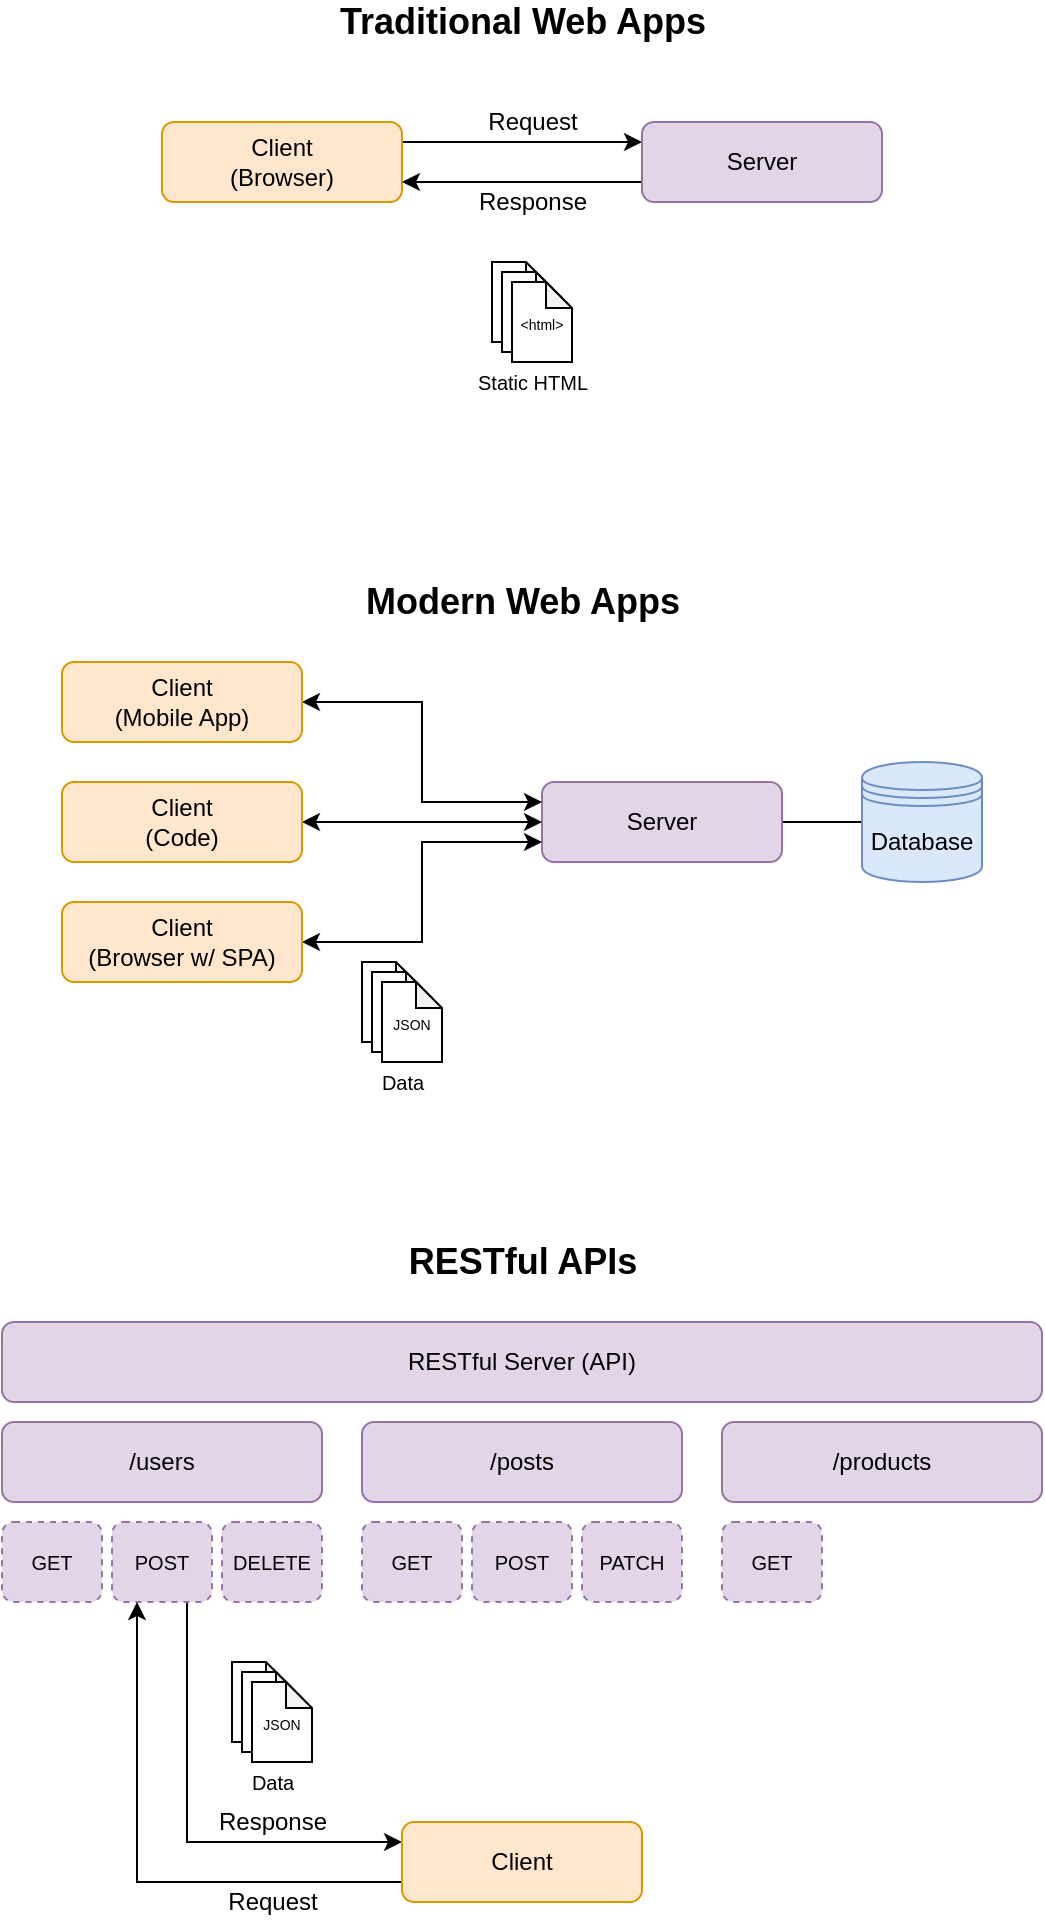<mxfile version="13.0.3" type="device"><diagram id="HkDn6iHgj4arewDtI4Fl" name="Page-1"><mxGraphModel dx="786" dy="614" grid="1" gridSize="10" guides="1" tooltips="1" connect="1" arrows="1" fold="1" page="1" pageScale="1" pageWidth="600" pageHeight="1200" math="0" shadow="0"><root><mxCell id="0"/><mxCell id="1" parent="0"/><mxCell id="duD5OmIG04W0Pr_65O60-3" style="edgeStyle=orthogonalEdgeStyle;rounded=0;orthogonalLoop=1;jettySize=auto;html=1;exitX=1;exitY=0.25;exitDx=0;exitDy=0;entryX=0;entryY=0.25;entryDx=0;entryDy=0;" edge="1" parent="1" source="duD5OmIG04W0Pr_65O60-1" target="duD5OmIG04W0Pr_65O60-2"><mxGeometry relative="1" as="geometry"/></mxCell><mxCell id="duD5OmIG04W0Pr_65O60-1" value="Client&lt;br&gt;(Browser)" style="rounded=1;whiteSpace=wrap;html=1;fillColor=#ffe6cc;strokeColor=#d79b00;" vertex="1" parent="1"><mxGeometry x="120" y="80" width="120" height="40" as="geometry"/></mxCell><mxCell id="duD5OmIG04W0Pr_65O60-4" style="edgeStyle=orthogonalEdgeStyle;rounded=0;orthogonalLoop=1;jettySize=auto;html=1;exitX=0;exitY=0.75;exitDx=0;exitDy=0;entryX=1;entryY=0.75;entryDx=0;entryDy=0;" edge="1" parent="1" source="duD5OmIG04W0Pr_65O60-2" target="duD5OmIG04W0Pr_65O60-1"><mxGeometry relative="1" as="geometry"/></mxCell><mxCell id="duD5OmIG04W0Pr_65O60-2" value="Server" style="rounded=1;whiteSpace=wrap;html=1;fillColor=#e1d5e7;strokeColor=#9673a6;" vertex="1" parent="1"><mxGeometry x="360" y="80" width="120" height="40" as="geometry"/></mxCell><mxCell id="duD5OmIG04W0Pr_65O60-7" value="Request" style="text;html=1;align=center;verticalAlign=middle;resizable=0;points=[];autosize=1;" vertex="1" parent="1"><mxGeometry x="275" y="70" width="60" height="20" as="geometry"/></mxCell><mxCell id="duD5OmIG04W0Pr_65O60-8" value="Response" style="text;html=1;align=center;verticalAlign=middle;resizable=0;points=[];autosize=1;" vertex="1" parent="1"><mxGeometry x="270" y="110" width="70" height="20" as="geometry"/></mxCell><mxCell id="duD5OmIG04W0Pr_65O60-15" value="&lt;b&gt;&lt;font style=&quot;font-size: 18px&quot;&gt;Traditional Web Apps&lt;/font&gt;&lt;/b&gt;" style="text;html=1;align=center;verticalAlign=middle;resizable=0;points=[];autosize=1;" vertex="1" parent="1"><mxGeometry x="200" y="20" width="200" height="20" as="geometry"/></mxCell><mxCell id="duD5OmIG04W0Pr_65O60-18" style="edgeStyle=orthogonalEdgeStyle;rounded=0;orthogonalLoop=1;jettySize=auto;html=1;exitX=1;exitY=0.5;exitDx=0;exitDy=0;entryX=0;entryY=0.5;entryDx=0;entryDy=0;endArrow=none;endFill=0;" edge="1" parent="1" source="duD5OmIG04W0Pr_65O60-16" target="duD5OmIG04W0Pr_65O60-17"><mxGeometry relative="1" as="geometry"/></mxCell><mxCell id="duD5OmIG04W0Pr_65O60-16" value="Server" style="rounded=1;whiteSpace=wrap;html=1;fillColor=#e1d5e7;strokeColor=#9673a6;" vertex="1" parent="1"><mxGeometry x="310" y="410" width="120" height="40" as="geometry"/></mxCell><mxCell id="duD5OmIG04W0Pr_65O60-17" value="Database" style="shape=datastore;whiteSpace=wrap;html=1;fillColor=#dae8fc;strokeColor=#6c8ebf;" vertex="1" parent="1"><mxGeometry x="470" y="400" width="60" height="60" as="geometry"/></mxCell><mxCell id="duD5OmIG04W0Pr_65O60-22" style="edgeStyle=orthogonalEdgeStyle;rounded=0;orthogonalLoop=1;jettySize=auto;html=1;exitX=1;exitY=0.5;exitDx=0;exitDy=0;entryX=0;entryY=0.25;entryDx=0;entryDy=0;endArrow=classic;endFill=1;startArrow=classic;startFill=1;" edge="1" parent="1" source="duD5OmIG04W0Pr_65O60-19" target="duD5OmIG04W0Pr_65O60-16"><mxGeometry relative="1" as="geometry"/></mxCell><mxCell id="duD5OmIG04W0Pr_65O60-19" value="Client&lt;br&gt;(Mobile App)" style="rounded=1;whiteSpace=wrap;html=1;fillColor=#ffe6cc;strokeColor=#d79b00;" vertex="1" parent="1"><mxGeometry x="70" y="350" width="120" height="40" as="geometry"/></mxCell><mxCell id="duD5OmIG04W0Pr_65O60-23" style="edgeStyle=orthogonalEdgeStyle;rounded=0;orthogonalLoop=1;jettySize=auto;html=1;exitX=1;exitY=0.5;exitDx=0;exitDy=0;endArrow=classic;endFill=1;startArrow=classic;startFill=1;" edge="1" parent="1" source="duD5OmIG04W0Pr_65O60-20" target="duD5OmIG04W0Pr_65O60-16"><mxGeometry relative="1" as="geometry"/></mxCell><mxCell id="duD5OmIG04W0Pr_65O60-20" value="Client&lt;br&gt;(Code)" style="rounded=1;whiteSpace=wrap;html=1;fillColor=#ffe6cc;strokeColor=#d79b00;" vertex="1" parent="1"><mxGeometry x="70" y="410" width="120" height="40" as="geometry"/></mxCell><mxCell id="duD5OmIG04W0Pr_65O60-24" style="edgeStyle=orthogonalEdgeStyle;rounded=0;orthogonalLoop=1;jettySize=auto;html=1;exitX=1;exitY=0.5;exitDx=0;exitDy=0;entryX=0;entryY=0.75;entryDx=0;entryDy=0;endArrow=classic;endFill=1;startArrow=classic;startFill=1;" edge="1" parent="1" source="duD5OmIG04W0Pr_65O60-21" target="duD5OmIG04W0Pr_65O60-16"><mxGeometry relative="1" as="geometry"/></mxCell><mxCell id="duD5OmIG04W0Pr_65O60-21" value="Client&lt;br&gt;(Browser w/ SPA)" style="rounded=1;whiteSpace=wrap;html=1;fillColor=#ffe6cc;strokeColor=#d79b00;" vertex="1" parent="1"><mxGeometry x="70" y="470" width="120" height="40" as="geometry"/></mxCell><mxCell id="duD5OmIG04W0Pr_65O60-26" value="" style="group" vertex="1" connectable="0" parent="1"><mxGeometry x="270" y="150" width="70" height="70" as="geometry"/></mxCell><mxCell id="duD5OmIG04W0Pr_65O60-14" value="" style="group" vertex="1" connectable="0" parent="duD5OmIG04W0Pr_65O60-26"><mxGeometry x="15" width="40" height="50" as="geometry"/></mxCell><mxCell id="duD5OmIG04W0Pr_65O60-9" value="&lt;font style=&quot;font-size: 7px&quot;&gt;&amp;lt;html&amp;gt;&lt;/font&gt;" style="shape=note;whiteSpace=wrap;html=1;backgroundOutline=1;darkOpacity=0.05;size=13;" vertex="1" parent="duD5OmIG04W0Pr_65O60-14"><mxGeometry width="30" height="40" as="geometry"/></mxCell><mxCell id="duD5OmIG04W0Pr_65O60-12" value="&lt;font style=&quot;font-size: 7px&quot;&gt;&amp;lt;html&amp;gt;&lt;/font&gt;" style="shape=note;whiteSpace=wrap;html=1;backgroundOutline=1;darkOpacity=0.05;size=13;" vertex="1" parent="duD5OmIG04W0Pr_65O60-14"><mxGeometry x="5" y="5" width="30" height="40" as="geometry"/></mxCell><mxCell id="duD5OmIG04W0Pr_65O60-13" value="&lt;font style=&quot;font-size: 7px&quot;&gt;&amp;lt;html&amp;gt;&lt;/font&gt;" style="shape=note;whiteSpace=wrap;html=1;backgroundOutline=1;darkOpacity=0.05;size=13;" vertex="1" parent="duD5OmIG04W0Pr_65O60-14"><mxGeometry x="10" y="10" width="30" height="40" as="geometry"/></mxCell><mxCell id="duD5OmIG04W0Pr_65O60-25" value="&lt;font style=&quot;font-size: 10px&quot;&gt;Static HTML&lt;/font&gt;" style="text;html=1;align=center;verticalAlign=middle;resizable=0;points=[];autosize=1;" vertex="1" parent="duD5OmIG04W0Pr_65O60-26"><mxGeometry y="50" width="70" height="20" as="geometry"/></mxCell><mxCell id="duD5OmIG04W0Pr_65O60-40" value="&lt;b&gt;&lt;font style=&quot;font-size: 18px&quot;&gt;Modern Web Apps&lt;/font&gt;&lt;/b&gt;" style="text;html=1;align=center;verticalAlign=middle;resizable=0;points=[];autosize=1;" vertex="1" parent="1"><mxGeometry x="215" y="310" width="170" height="20" as="geometry"/></mxCell><mxCell id="duD5OmIG04W0Pr_65O60-43" value="&lt;b&gt;&lt;font style=&quot;font-size: 18px&quot;&gt;RESTful APIs&lt;/font&gt;&lt;/b&gt;" style="text;html=1;align=center;verticalAlign=middle;resizable=0;points=[];autosize=1;" vertex="1" parent="1"><mxGeometry x="235" y="640" width="130" height="20" as="geometry"/></mxCell><mxCell id="duD5OmIG04W0Pr_65O60-44" value="RESTful Server (API)" style="rounded=1;whiteSpace=wrap;html=1;fillColor=#e1d5e7;strokeColor=#9673a6;" vertex="1" parent="1"><mxGeometry x="40" y="680" width="520" height="40" as="geometry"/></mxCell><mxCell id="duD5OmIG04W0Pr_65O60-45" value="/users" style="rounded=1;whiteSpace=wrap;html=1;fillColor=#e1d5e7;strokeColor=#9673a6;" vertex="1" parent="1"><mxGeometry x="40" y="730" width="160" height="40" as="geometry"/></mxCell><mxCell id="duD5OmIG04W0Pr_65O60-46" value="/posts" style="rounded=1;whiteSpace=wrap;html=1;fillColor=#e1d5e7;strokeColor=#9673a6;" vertex="1" parent="1"><mxGeometry x="220" y="730" width="160" height="40" as="geometry"/></mxCell><mxCell id="duD5OmIG04W0Pr_65O60-47" value="/products" style="rounded=1;whiteSpace=wrap;html=1;fillColor=#e1d5e7;strokeColor=#9673a6;" vertex="1" parent="1"><mxGeometry x="400" y="730" width="160" height="40" as="geometry"/></mxCell><mxCell id="duD5OmIG04W0Pr_65O60-48" value="&lt;font style=&quot;font-size: 10px&quot;&gt;GET&lt;/font&gt;" style="rounded=1;whiteSpace=wrap;html=1;fillColor=#e1d5e7;strokeColor=#9673a6;dashed=1;" vertex="1" parent="1"><mxGeometry x="40" y="780" width="50" height="40" as="geometry"/></mxCell><mxCell id="duD5OmIG04W0Pr_65O60-49" value="&lt;font style=&quot;font-size: 10px&quot;&gt;DELETE&lt;/font&gt;" style="rounded=1;whiteSpace=wrap;html=1;fillColor=#e1d5e7;strokeColor=#9673a6;dashed=1;" vertex="1" parent="1"><mxGeometry x="150" y="780" width="50" height="40" as="geometry"/></mxCell><mxCell id="duD5OmIG04W0Pr_65O60-60" style="edgeStyle=orthogonalEdgeStyle;rounded=0;orthogonalLoop=1;jettySize=auto;html=1;exitX=0.75;exitY=1;exitDx=0;exitDy=0;entryX=0;entryY=0.25;entryDx=0;entryDy=0;startArrow=none;startFill=0;endArrow=classic;endFill=1;" edge="1" parent="1" source="duD5OmIG04W0Pr_65O60-50" target="duD5OmIG04W0Pr_65O60-58"><mxGeometry relative="1" as="geometry"/></mxCell><mxCell id="duD5OmIG04W0Pr_65O60-50" value="&lt;font style=&quot;font-size: 10px&quot;&gt;POST&lt;/font&gt;" style="rounded=1;whiteSpace=wrap;html=1;fillColor=#e1d5e7;strokeColor=#9673a6;dashed=1;" vertex="1" parent="1"><mxGeometry x="95" y="780" width="50" height="40" as="geometry"/></mxCell><mxCell id="duD5OmIG04W0Pr_65O60-52" value="&lt;font style=&quot;font-size: 10px&quot;&gt;GET&lt;/font&gt;" style="rounded=1;whiteSpace=wrap;html=1;fillColor=#e1d5e7;strokeColor=#9673a6;dashed=1;" vertex="1" parent="1"><mxGeometry x="220" y="780" width="50" height="40" as="geometry"/></mxCell><mxCell id="duD5OmIG04W0Pr_65O60-53" value="&lt;font style=&quot;font-size: 10px&quot;&gt;PATCH&lt;/font&gt;" style="rounded=1;whiteSpace=wrap;html=1;fillColor=#e1d5e7;strokeColor=#9673a6;dashed=1;" vertex="1" parent="1"><mxGeometry x="330" y="780" width="50" height="40" as="geometry"/></mxCell><mxCell id="duD5OmIG04W0Pr_65O60-54" value="&lt;font style=&quot;font-size: 10px&quot;&gt;POST&lt;/font&gt;" style="rounded=1;whiteSpace=wrap;html=1;fillColor=#e1d5e7;strokeColor=#9673a6;dashed=1;" vertex="1" parent="1"><mxGeometry x="275" y="780" width="50" height="40" as="geometry"/></mxCell><mxCell id="duD5OmIG04W0Pr_65O60-55" value="&lt;font style=&quot;font-size: 10px&quot;&gt;GET&lt;/font&gt;" style="rounded=1;whiteSpace=wrap;html=1;fillColor=#e1d5e7;strokeColor=#9673a6;dashed=1;" vertex="1" parent="1"><mxGeometry x="400" y="780" width="50" height="40" as="geometry"/></mxCell><mxCell id="duD5OmIG04W0Pr_65O60-59" style="edgeStyle=orthogonalEdgeStyle;rounded=0;orthogonalLoop=1;jettySize=auto;html=1;exitX=0;exitY=0.75;exitDx=0;exitDy=0;entryX=0.25;entryY=1;entryDx=0;entryDy=0;startArrow=none;startFill=0;endArrow=classic;endFill=1;" edge="1" parent="1" source="duD5OmIG04W0Pr_65O60-58" target="duD5OmIG04W0Pr_65O60-50"><mxGeometry relative="1" as="geometry"/></mxCell><mxCell id="duD5OmIG04W0Pr_65O60-58" value="Client" style="rounded=1;whiteSpace=wrap;html=1;fillColor=#ffe6cc;strokeColor=#d79b00;" vertex="1" parent="1"><mxGeometry x="240" y="930" width="120" height="40" as="geometry"/></mxCell><mxCell id="duD5OmIG04W0Pr_65O60-62" value="Request" style="text;html=1;align=center;verticalAlign=middle;resizable=0;points=[];autosize=1;" vertex="1" parent="1"><mxGeometry x="145" y="960" width="60" height="20" as="geometry"/></mxCell><mxCell id="duD5OmIG04W0Pr_65O60-63" value="Response" style="text;html=1;align=center;verticalAlign=middle;resizable=0;points=[];autosize=1;" vertex="1" parent="1"><mxGeometry x="140" y="920" width="70" height="20" as="geometry"/></mxCell><mxCell id="duD5OmIG04W0Pr_65O60-64" value="" style="group" vertex="1" connectable="0" parent="1"><mxGeometry x="155" y="850" width="40" height="70" as="geometry"/></mxCell><mxCell id="duD5OmIG04W0Pr_65O60-65" value="" style="group" vertex="1" connectable="0" parent="duD5OmIG04W0Pr_65O60-64"><mxGeometry width="40" height="50" as="geometry"/></mxCell><mxCell id="duD5OmIG04W0Pr_65O60-66" value="&lt;span style=&quot;font-size: 7px&quot;&gt;JSON&lt;/span&gt;" style="shape=note;whiteSpace=wrap;html=1;backgroundOutline=1;darkOpacity=0.05;size=13;" vertex="1" parent="duD5OmIG04W0Pr_65O60-65"><mxGeometry width="30" height="40" as="geometry"/></mxCell><mxCell id="duD5OmIG04W0Pr_65O60-67" value="&lt;span style=&quot;font-size: 7px&quot;&gt;JSON&lt;/span&gt;" style="shape=note;whiteSpace=wrap;html=1;backgroundOutline=1;darkOpacity=0.05;size=13;" vertex="1" parent="duD5OmIG04W0Pr_65O60-65"><mxGeometry x="5" y="5" width="30" height="40" as="geometry"/></mxCell><mxCell id="duD5OmIG04W0Pr_65O60-68" value="&lt;span style=&quot;font-size: 7px&quot;&gt;JSON&lt;/span&gt;" style="shape=note;whiteSpace=wrap;html=1;backgroundOutline=1;darkOpacity=0.05;size=13;" vertex="1" parent="duD5OmIG04W0Pr_65O60-65"><mxGeometry x="10" y="10" width="30" height="40" as="geometry"/></mxCell><mxCell id="duD5OmIG04W0Pr_65O60-69" value="&lt;font style=&quot;font-size: 10px&quot;&gt;Data&lt;/font&gt;" style="text;html=1;align=center;verticalAlign=middle;resizable=0;points=[];autosize=1;" vertex="1" parent="duD5OmIG04W0Pr_65O60-64"><mxGeometry y="50" width="40" height="20" as="geometry"/></mxCell><mxCell id="duD5OmIG04W0Pr_65O60-70" value="" style="group" vertex="1" connectable="0" parent="1"><mxGeometry x="220" y="500" width="40" height="70" as="geometry"/></mxCell><mxCell id="duD5OmIG04W0Pr_65O60-71" value="" style="group" vertex="1" connectable="0" parent="duD5OmIG04W0Pr_65O60-70"><mxGeometry width="40" height="50" as="geometry"/></mxCell><mxCell id="duD5OmIG04W0Pr_65O60-72" value="&lt;span style=&quot;font-size: 7px&quot;&gt;JSON&lt;/span&gt;" style="shape=note;whiteSpace=wrap;html=1;backgroundOutline=1;darkOpacity=0.05;size=13;" vertex="1" parent="duD5OmIG04W0Pr_65O60-71"><mxGeometry width="30" height="40" as="geometry"/></mxCell><mxCell id="duD5OmIG04W0Pr_65O60-73" value="&lt;span style=&quot;font-size: 7px&quot;&gt;JSON&lt;/span&gt;" style="shape=note;whiteSpace=wrap;html=1;backgroundOutline=1;darkOpacity=0.05;size=13;" vertex="1" parent="duD5OmIG04W0Pr_65O60-71"><mxGeometry x="5" y="5" width="30" height="40" as="geometry"/></mxCell><mxCell id="duD5OmIG04W0Pr_65O60-74" value="&lt;span style=&quot;font-size: 7px&quot;&gt;JSON&lt;/span&gt;" style="shape=note;whiteSpace=wrap;html=1;backgroundOutline=1;darkOpacity=0.05;size=13;" vertex="1" parent="duD5OmIG04W0Pr_65O60-71"><mxGeometry x="10" y="10" width="30" height="40" as="geometry"/></mxCell><mxCell id="duD5OmIG04W0Pr_65O60-75" value="&lt;font style=&quot;font-size: 10px&quot;&gt;Data&lt;/font&gt;" style="text;html=1;align=center;verticalAlign=middle;resizable=0;points=[];autosize=1;" vertex="1" parent="duD5OmIG04W0Pr_65O60-70"><mxGeometry y="50" width="40" height="20" as="geometry"/></mxCell></root></mxGraphModel></diagram></mxfile>